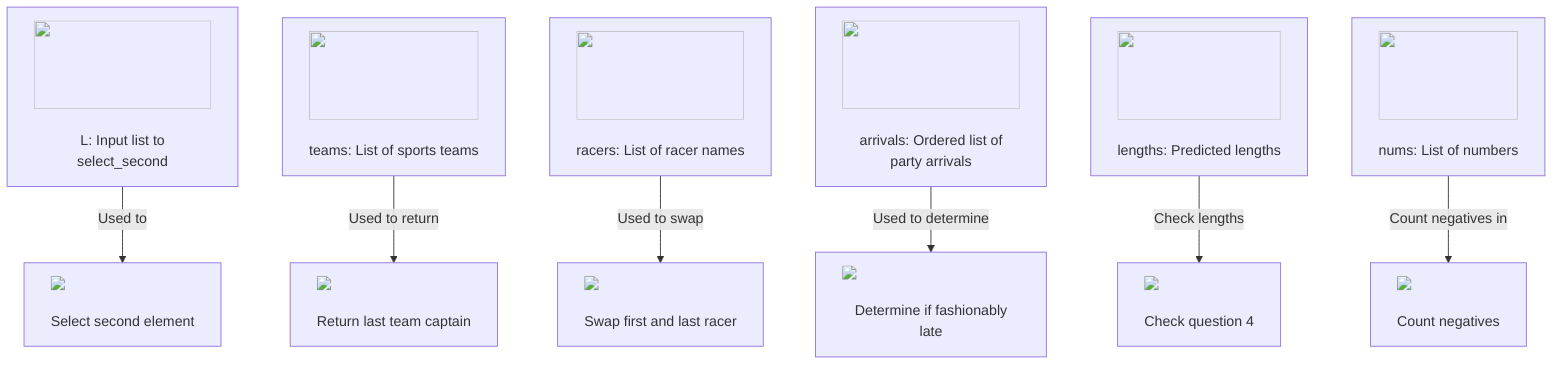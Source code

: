 %% This is a workflow for the notebook 2282719.ipynb
  flowchart TD
      %% Input list to the select_second function
      L["<img src='icons/list.svg' width=100 height=100/> <br/> L: Input list to select_second"]
      
      %% List of sports teams passed to losing_team_captain
      teams["<img src='icons/table.svg' width=100 height=100/> <br/> teams: List of sports teams"]
      
      %% List of racer names for purple_shell function
      racers["<img src='icons/list.svg' width=100 height=100/> <br/> racers: List of racer names"]
      
      %% Ordered list of party arrivals for fashionably_late function
      arrivals["<img src='icons/list.svg' width=100 height=100/> <br/> arrivals: Ordered list of party arrivals"]
      
      %% Manually defined list of lengths
      lengths["<img src='icons/list.svg' width=100 height=100/> <br/> lengths: Predicted lengths"]
      
      %% List of numbers to count negatives
      nums["<img src='icons/list.svg' width=100 height=100/> <br/> nums: List of numbers"]

      %% Data flow for select_second
      L -->|Used to| select_second["<img src='dummy_plots/scatter_plot_template.svg'/> <br/> Select second element"]
      
      %% Data flow for losing_team_captain
      teams -->|Used to return| losing_team_captain["<img src='dummy_plots/barplot_template.svg'/> <br/> Return last team captain"]
      
      %% Data flow for purple_shell
      racers -->|Used to swap| purple_shell["<img src='dummy_plots/lineplot_template.svg'/> <br/> Swap first and last racer"]
      
      %% Data flow for fashionably_late
      arrivals -->|Used to determine| fashionably_late["<img src='dummy_plots/boxplot_template.svg'/> <br/> Determine if fashionably late"]
      
      %% Flow for lengths usage
      lengths -->|Check lengths| check_lengths["<img src='dummy_plots/hist_template.svg'/> <br/> Check question 4"]
      
      %% Data flow for count_negatives
      nums -->|Count negatives in| count_negatives["<img src='dummy_plots/scatter_plot_template.svg'/> <br/> Count negatives"]